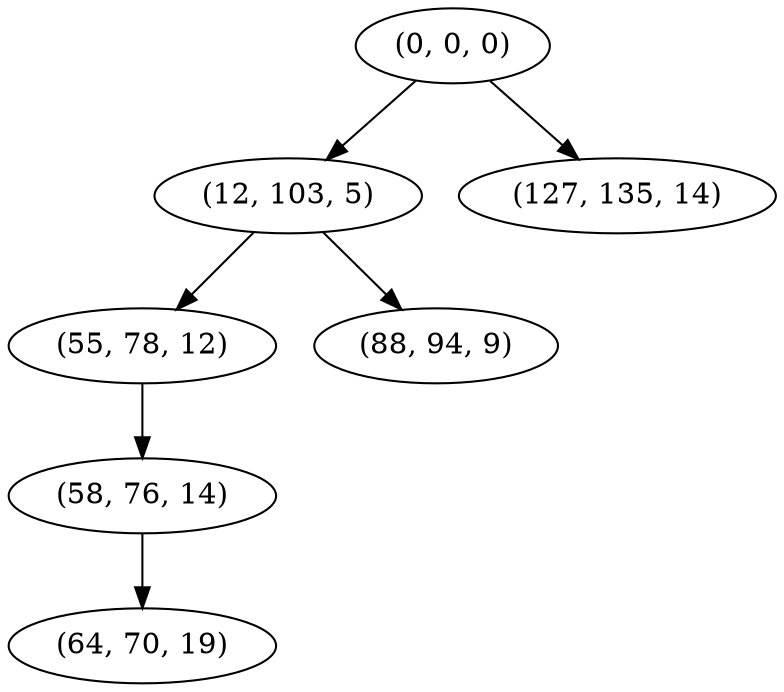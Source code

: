 digraph tree {
    "(0, 0, 0)";
    "(12, 103, 5)";
    "(55, 78, 12)";
    "(58, 76, 14)";
    "(64, 70, 19)";
    "(88, 94, 9)";
    "(127, 135, 14)";
    "(0, 0, 0)" -> "(12, 103, 5)";
    "(0, 0, 0)" -> "(127, 135, 14)";
    "(12, 103, 5)" -> "(55, 78, 12)";
    "(12, 103, 5)" -> "(88, 94, 9)";
    "(55, 78, 12)" -> "(58, 76, 14)";
    "(58, 76, 14)" -> "(64, 70, 19)";
}
